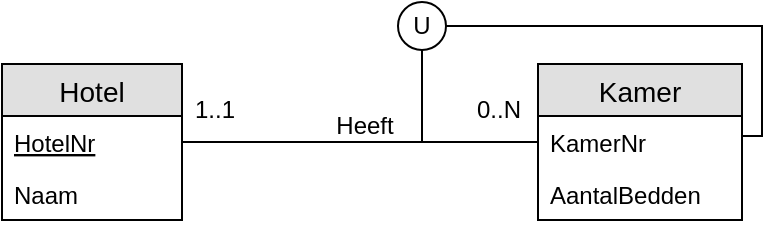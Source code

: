 <mxfile version="11.3.0" type="device" pages="1"><diagram id="jwaJcNqXWSOZmYPhH_Q-" name="Page-1"><mxGraphModel dx="1086" dy="966" grid="1" gridSize="10" guides="1" tooltips="1" connect="1" arrows="1" fold="1" page="1" pageScale="1" pageWidth="850" pageHeight="1100" math="0" shadow="0"><root><mxCell id="0"/><mxCell id="1" parent="0"/><mxCell id="t_0V3kyykX7ewdRH9Sn4-1" value="" style="edgeStyle=orthogonalEdgeStyle;fontSize=12;html=1;endArrow=none;jumpSize=6;strokeWidth=1;endFill=0;rounded=0;jumpStyle=none;" edge="1" parent="1" source="t_0V3kyykX7ewdRH9Sn4-8" target="t_0V3kyykX7ewdRH9Sn4-5"><mxGeometry width="100" height="100" relative="1" as="geometry"><mxPoint x="280" y="160.857" as="sourcePoint"/><mxPoint x="480" y="156.286" as="targetPoint"/></mxGeometry></mxCell><mxCell id="t_0V3kyykX7ewdRH9Sn4-2" value="Heeft" style="text;html=1;resizable=0;points=[];align=center;verticalAlign=bottom;labelBackgroundColor=#ffffff;" vertex="1" connectable="0" parent="t_0V3kyykX7ewdRH9Sn4-1"><mxGeometry x="-0.025" y="-2" relative="1" as="geometry"><mxPoint x="3.5" y="-2" as="offset"/></mxGeometry></mxCell><mxCell id="t_0V3kyykX7ewdRH9Sn4-3" value="1..1" style="text;html=1;resizable=0;points=[];align=center;verticalAlign=middle;labelBackgroundColor=#ffffff;" vertex="1" connectable="0" parent="t_0V3kyykX7ewdRH9Sn4-1"><mxGeometry x="-0.884" y="-1" relative="1" as="geometry"><mxPoint x="5" y="-17" as="offset"/></mxGeometry></mxCell><mxCell id="t_0V3kyykX7ewdRH9Sn4-4" value="0..N" style="text;html=1;resizable=0;points=[];align=center;verticalAlign=middle;labelBackgroundColor=#ffffff;" vertex="1" connectable="0" parent="t_0V3kyykX7ewdRH9Sn4-1"><mxGeometry x="0.83" y="1" relative="1" as="geometry"><mxPoint x="-5" y="-15" as="offset"/></mxGeometry></mxCell><mxCell id="t_0V3kyykX7ewdRH9Sn4-5" value="Kamer" style="swimlane;fontStyle=0;childLayout=stackLayout;horizontal=1;startSize=26;fillColor=#e0e0e0;horizontalStack=0;resizeParent=1;resizeParentMax=0;resizeLast=0;collapsible=1;marginBottom=0;swimlaneFillColor=#ffffff;align=center;fontSize=14;html=0;" vertex="1" parent="1"><mxGeometry x="478" y="141" width="102" height="78" as="geometry"><mxRectangle x="390" y="147" width="70" height="26" as="alternateBounds"/></mxGeometry></mxCell><mxCell id="t_0V3kyykX7ewdRH9Sn4-6" value="KamerNr" style="text;strokeColor=none;fillColor=none;spacingLeft=4;spacingRight=4;overflow=hidden;rotatable=0;points=[[0,0.5],[1,0.5]];portConstraint=eastwest;fontSize=12;fontStyle=0;rounded=0;verticalAlign=top;" vertex="1" parent="t_0V3kyykX7ewdRH9Sn4-5"><mxGeometry y="26" width="102" height="26" as="geometry"/></mxCell><mxCell id="t_0V3kyykX7ewdRH9Sn4-7" value="AantalBedden" style="text;strokeColor=none;fillColor=none;spacingLeft=4;spacingRight=4;overflow=hidden;rotatable=0;points=[[0,0.5],[1,0.5]];portConstraint=eastwest;fontSize=12;" vertex="1" parent="t_0V3kyykX7ewdRH9Sn4-5"><mxGeometry y="52" width="102" height="26" as="geometry"/></mxCell><mxCell id="t_0V3kyykX7ewdRH9Sn4-8" value="Hotel" style="swimlane;fontStyle=0;childLayout=stackLayout;horizontal=1;startSize=26;fillColor=#e0e0e0;horizontalStack=0;resizeParent=1;resizeParentMax=0;resizeLast=0;collapsible=1;marginBottom=0;swimlaneFillColor=#ffffff;align=center;fontSize=14;html=0;" vertex="1" parent="1"><mxGeometry x="210" y="141" width="90" height="78" as="geometry"><mxRectangle x="60" y="147" width="70" height="26" as="alternateBounds"/></mxGeometry></mxCell><mxCell id="t_0V3kyykX7ewdRH9Sn4-9" value="HotelNr" style="text;strokeColor=none;fillColor=none;spacingLeft=4;spacingRight=4;overflow=hidden;rotatable=0;points=[[0,0.5],[1,0.5]];portConstraint=eastwest;fontSize=12;fontStyle=4" vertex="1" parent="t_0V3kyykX7ewdRH9Sn4-8"><mxGeometry y="26" width="90" height="26" as="geometry"/></mxCell><mxCell id="t_0V3kyykX7ewdRH9Sn4-10" value="Naam" style="text;strokeColor=none;fillColor=none;spacingLeft=4;spacingRight=4;overflow=hidden;rotatable=0;points=[[0,0.5],[1,0.5]];portConstraint=eastwest;fontSize=12;" vertex="1" parent="t_0V3kyykX7ewdRH9Sn4-8"><mxGeometry y="52" width="90" height="26" as="geometry"/></mxCell><mxCell id="t_0V3kyykX7ewdRH9Sn4-11" value="U" style="ellipse;whiteSpace=wrap;html=1;aspect=fixed;strokeColor=#000000;align=center;" vertex="1" parent="1"><mxGeometry x="408" y="110" width="24" height="24" as="geometry"/></mxCell><mxCell id="t_0V3kyykX7ewdRH9Sn4-12" value="" style="endArrow=none;html=1;strokeWidth=1;entryX=1;entryY=0.5;entryDx=0;entryDy=0;rounded=0;edgeStyle=orthogonalEdgeStyle;" edge="1" parent="1" source="t_0V3kyykX7ewdRH9Sn4-6" target="t_0V3kyykX7ewdRH9Sn4-11"><mxGeometry width="50" height="50" relative="1" as="geometry"><mxPoint x="510" y="100" as="sourcePoint"/><mxPoint x="560" y="50" as="targetPoint"/><Array as="points"><mxPoint x="590" y="177"/><mxPoint x="590" y="122"/></Array></mxGeometry></mxCell><mxCell id="t_0V3kyykX7ewdRH9Sn4-13" value="" style="endArrow=none;html=1;strokeWidth=1;entryX=0.5;entryY=1;entryDx=0;entryDy=0;" edge="1" parent="1" target="t_0V3kyykX7ewdRH9Sn4-11"><mxGeometry width="50" height="50" relative="1" as="geometry"><mxPoint x="420" y="180" as="sourcePoint"/><mxPoint x="260" y="240" as="targetPoint"/></mxGeometry></mxCell></root></mxGraphModel></diagram></mxfile>